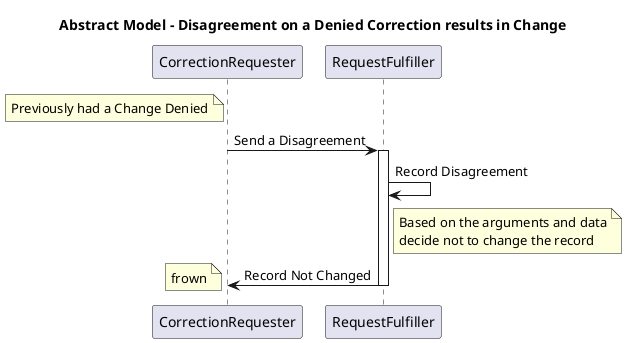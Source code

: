 @startuml
title Abstract Model - Disagreement on a Denied Correction results in Change

note left of CorrectionRequester
Previously had a Change Denied
end note

CorrectionRequester->RequestFulfiller : Send a Disagreement
Activate RequestFulfiller
RequestFulfiller->RequestFulfiller : Record Disagreement

note right of RequestFulfiller
Based on the arguments and data
decide not to change the record
end note
RequestFulfiller->CorrectionRequester : Record Not Changed
Deactivate RequestFulfiller

note left: frown

@enduml
